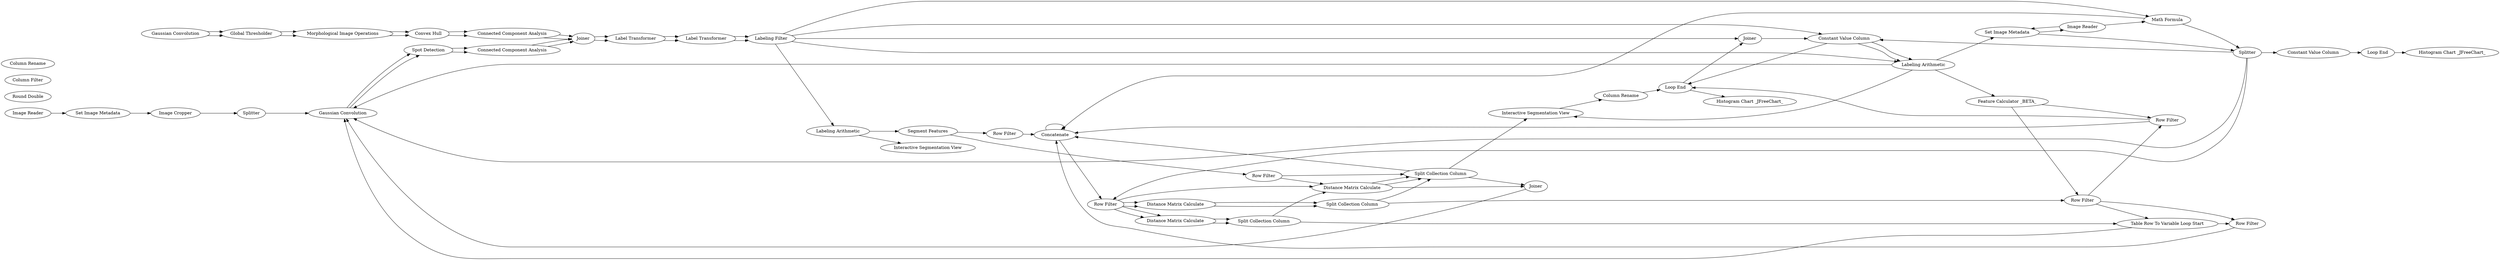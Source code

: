 digraph {
	2 [label="Image Reader"]
	304 [label=Splitter]
	305 [label="Image Cropper"]
	312 [label="Labeling Arithmetic"]
	313 [label="Segment Features"]
	315 [label="Row Filter"]
	316 [label="Row Filter"]
	318 [label="Interactive Segmentation View"]
	331 [label="Set Image Metadata"]
	7 [label="Split Collection Column"]
	42 [label="Split Collection Column"]
	320 [label=Concatenate]
	327 [label="Distance Matrix Calculate"]
	328 [label="Row Filter"]
	329 [label="Distance Matrix Calculate"]
	335 [label="Column Filter"]
	336 [label="Column Filter"]
	337 [label=Joiner]
	339 [label="Round Double"]
	340 [label=GroupBy]
	341 [label="Math Formula"]
	342 [label="Math Formula"]
	343 [label="Math Formula"]
	344 [label="Column Rename"]
	335 [label="Table Row To Variable Loop Start"]
	336 [label="Row Filter"]
	338 [label="Loop End"]
	1 [label="Convex Hull"]
	15 [label="Global Thresholder"]
	26 [label="Label Transformer"]
	27 [label="Label Transformer"]
	301 [label="Gaussian Convolution"]
	302 [label="Spot Detection"]
	308 [label="Connected Component Analysis"]
	309 [label="Connected Component Analysis"]
	310 [label=Joiner]
	314 [label="Labeling Filter"]
	317 [label="Gaussian Convolution"]
	319 [label="Morphological Image Operations"]
	7 [label="Split Collection Column"]
	42 [label="Split Collection Column"]
	320 [label=Concatenate]
	327 [label="Distance Matrix Calculate"]
	328 [label="Row Filter"]
	329 [label="Distance Matrix Calculate"]
	335 [label="Distance Matrix Calculate"]
	336 [label="Split Collection Column"]
	340 [label="Column Filter"]
	341 [label="Math Formula"]
	342 [label="Math Formula"]
	343 [label="Math Formula"]
	344 [label="Column Rename"]
	345 [label=GroupBy]
	346 [label="Column Filter"]
	347 [label="Round Double"]
	348 [label=Joiner]
	349 [label="Column Filter"]
	350 [label="Column Filter"]
	351 [label=Joiner]
	352 [label="Column Rename"]
	353 [label="Column Rename"]
	354 [label="Math Formula"]
	341 [label="Constant Value Column"]
	343 [label="Labeling Arithmetic"]
	1 [label="Convex Hull"]
	15 [label="Global Thresholder"]
	26 [label="Label Transformer"]
	27 [label="Label Transformer"]
	301 [label="Gaussian Convolution"]
	302 [label="Spot Detection"]
	308 [label="Connected Component Analysis"]
	309 [label="Connected Component Analysis"]
	310 [label=Joiner]
	314 [label="Labeling Filter"]
	317 [label="Gaussian Convolution"]
	319 [label="Morphological Image Operations"]
	345 [label=Splitter]
	346 [label="Row Filter"]
	347 [label="Image Reader"]
	349 [label="Table Row To Variable Loop Start"]
	350 [label="Interactive Segmentation View"]
	351 [label="Loop End"]
	352 [label="Row Filter"]
	354 [label="Set Image Metadata"]
	355 [label="Row Filter"]
	356 [label="Feature Calculator _BETA_"]
	357 [label="Constant Value Column"]
	359 [label="Histogram Chart _JFreeChart_"]
	360 [label="Histogram Chart _JFreeChart_"]
	7 -> 335
	42 -> 336
	320 -> 328
	327 -> 7
	328 -> 329
	328 -> 327
	329 -> 42
	335 -> 337
	336 -> 337
	337 -> 317
	314 -> 342
	341 -> 343
	342 -> 320
	343 -> 317
	314 -> 341
	1 -> 309
	15 -> 319
	26 -> 27
	27 -> 314
	301 -> 15
	302 -> 308
	308 -> 310
	309 -> 310
	310 -> 26
	317 -> 302
	319 -> 1
	7 -> 349
	42 -> 346
	320 -> 320
	327 -> 7
	328 -> 329
	328 -> 335
	328 -> 327
	329 -> 42
	335 -> 336
	336 -> 350
	345 -> 328
	341 -> 343
	342 -> 345
	343 -> 354
	314 -> 348
	346 -> 352
	347 -> 342
	348 -> 341
	349 -> 317
	350 -> 353
	351 -> 348
	352 -> 351
	353 -> 351
	354 -> 347
	1 -> 309
	15 -> 319
	26 -> 27
	27 -> 314
	301 -> 15
	302 -> 308
	308 -> 310
	309 -> 310
	310 -> 26
	317 -> 302
	319 -> 1
	2 -> 331
	304 -> 317
	305 -> 304
	312 -> 313
	312 -> 318
	313 -> 315
	313 -> 316
	315 -> 320
	316 -> 336
	316 -> 335
	331 -> 305
	345 -> 357
	335 -> 336
	336 -> 320
	338 -> 359
	314 -> 312
	345 -> 341
	341 -> 351
	343 -> 350
	343 -> 356
	314 -> 343
	345 -> 317
	346 -> 349
	346 -> 355
	347 -> 354
	349 -> 355
	351 -> 360
	352 -> 320
	354 -> 345
	355 -> 320
	356 -> 352
	356 -> 346
	357 -> 338
	rankdir=LR
}
